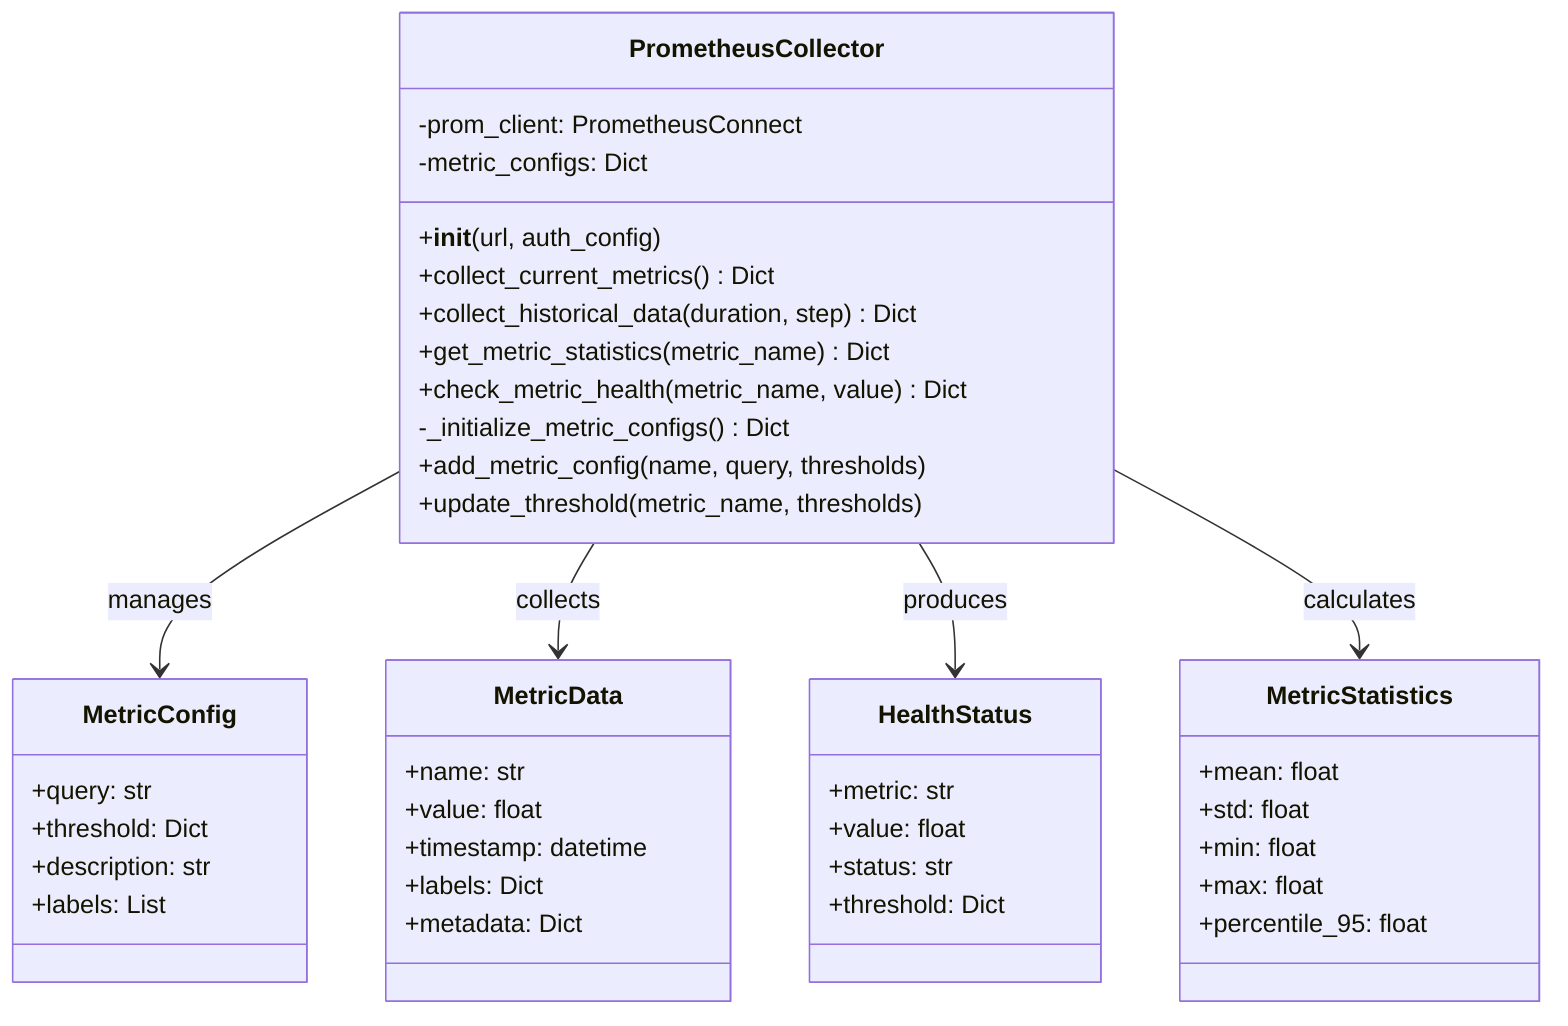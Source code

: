 classDiagram
    class PrometheusCollector {
        -prom_client: PrometheusConnect
        -metric_configs: Dict
        +__init__(url, auth_config)
        +collect_current_metrics() Dict
        +collect_historical_data(duration, step) Dict
        +get_metric_statistics(metric_name) Dict
        +check_metric_health(metric_name, value) Dict
        -_initialize_metric_configs() Dict
        +add_metric_config(name, query, thresholds)
        +update_threshold(metric_name, thresholds)
    }

    class MetricConfig {
        +query: str
        +threshold: Dict
        +description: str
        +labels: List
    }

    class MetricData {
        +name: str
        +value: float
        +timestamp: datetime
        +labels: Dict
        +metadata: Dict
    }

    class HealthStatus {
        +metric: str
        +value: float
        +status: str
        +threshold: Dict
    }

    class MetricStatistics {
        +mean: float
        +std: float
        +min: float
        +max: float
        +percentile_95: float
    }

    PrometheusCollector --> MetricConfig : manages
    PrometheusCollector --> MetricData : collects
    PrometheusCollector --> HealthStatus : produces
    PrometheusCollector --> MetricStatistics : calculates